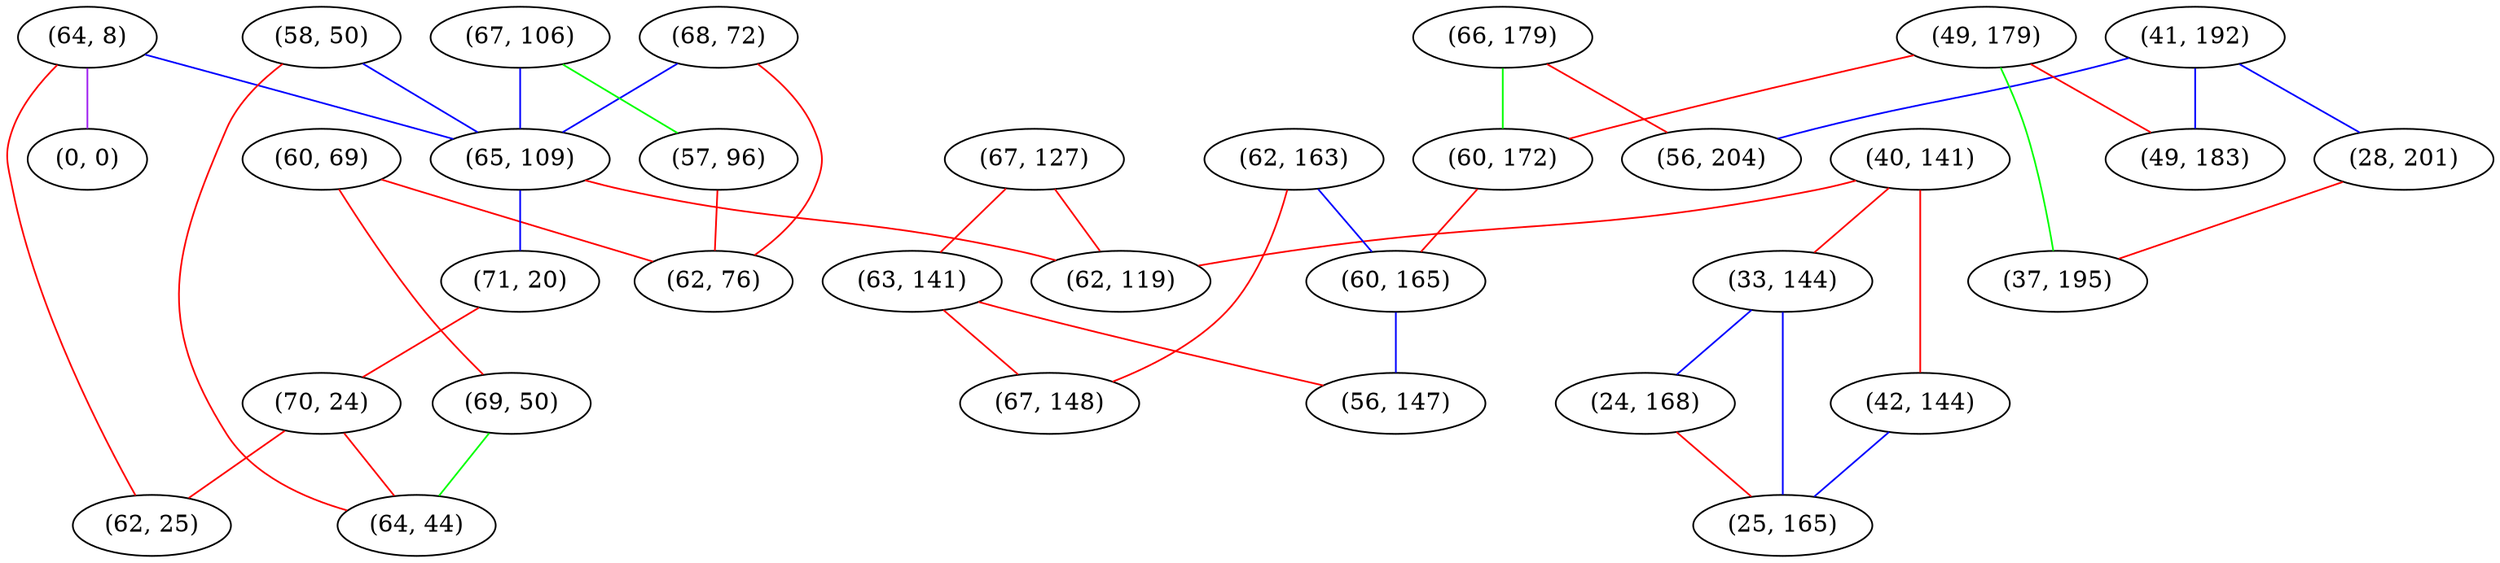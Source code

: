 graph "" {
"(60, 69)";
"(41, 192)";
"(49, 179)";
"(68, 72)";
"(28, 201)";
"(67, 106)";
"(67, 127)";
"(64, 8)";
"(58, 50)";
"(40, 141)";
"(65, 109)";
"(62, 119)";
"(57, 96)";
"(63, 141)";
"(42, 144)";
"(37, 195)";
"(71, 20)";
"(0, 0)";
"(66, 179)";
"(62, 163)";
"(33, 144)";
"(69, 50)";
"(70, 24)";
"(56, 204)";
"(60, 172)";
"(60, 165)";
"(62, 76)";
"(56, 147)";
"(24, 168)";
"(25, 165)";
"(67, 148)";
"(64, 44)";
"(49, 183)";
"(62, 25)";
"(60, 69)" -- "(62, 76)"  [color=red, key=0, weight=1];
"(60, 69)" -- "(69, 50)"  [color=red, key=0, weight=1];
"(41, 192)" -- "(56, 204)"  [color=blue, key=0, weight=3];
"(41, 192)" -- "(28, 201)"  [color=blue, key=0, weight=3];
"(41, 192)" -- "(49, 183)"  [color=blue, key=0, weight=3];
"(49, 179)" -- "(49, 183)"  [color=red, key=0, weight=1];
"(49, 179)" -- "(60, 172)"  [color=red, key=0, weight=1];
"(49, 179)" -- "(37, 195)"  [color=green, key=0, weight=2];
"(68, 72)" -- "(62, 76)"  [color=red, key=0, weight=1];
"(68, 72)" -- "(65, 109)"  [color=blue, key=0, weight=3];
"(28, 201)" -- "(37, 195)"  [color=red, key=0, weight=1];
"(67, 106)" -- "(65, 109)"  [color=blue, key=0, weight=3];
"(67, 106)" -- "(57, 96)"  [color=green, key=0, weight=2];
"(67, 127)" -- "(63, 141)"  [color=red, key=0, weight=1];
"(67, 127)" -- "(62, 119)"  [color=red, key=0, weight=1];
"(64, 8)" -- "(65, 109)"  [color=blue, key=0, weight=3];
"(64, 8)" -- "(62, 25)"  [color=red, key=0, weight=1];
"(64, 8)" -- "(0, 0)"  [color=purple, key=0, weight=4];
"(58, 50)" -- "(65, 109)"  [color=blue, key=0, weight=3];
"(58, 50)" -- "(64, 44)"  [color=red, key=0, weight=1];
"(40, 141)" -- "(42, 144)"  [color=red, key=0, weight=1];
"(40, 141)" -- "(33, 144)"  [color=red, key=0, weight=1];
"(40, 141)" -- "(62, 119)"  [color=red, key=0, weight=1];
"(65, 109)" -- "(71, 20)"  [color=blue, key=0, weight=3];
"(65, 109)" -- "(62, 119)"  [color=red, key=0, weight=1];
"(57, 96)" -- "(62, 76)"  [color=red, key=0, weight=1];
"(63, 141)" -- "(56, 147)"  [color=red, key=0, weight=1];
"(63, 141)" -- "(67, 148)"  [color=red, key=0, weight=1];
"(42, 144)" -- "(25, 165)"  [color=blue, key=0, weight=3];
"(71, 20)" -- "(70, 24)"  [color=red, key=0, weight=1];
"(66, 179)" -- "(60, 172)"  [color=green, key=0, weight=2];
"(66, 179)" -- "(56, 204)"  [color=red, key=0, weight=1];
"(62, 163)" -- "(60, 165)"  [color=blue, key=0, weight=3];
"(62, 163)" -- "(67, 148)"  [color=red, key=0, weight=1];
"(33, 144)" -- "(25, 165)"  [color=blue, key=0, weight=3];
"(33, 144)" -- "(24, 168)"  [color=blue, key=0, weight=3];
"(69, 50)" -- "(64, 44)"  [color=green, key=0, weight=2];
"(70, 24)" -- "(62, 25)"  [color=red, key=0, weight=1];
"(70, 24)" -- "(64, 44)"  [color=red, key=0, weight=1];
"(60, 172)" -- "(60, 165)"  [color=red, key=0, weight=1];
"(60, 165)" -- "(56, 147)"  [color=blue, key=0, weight=3];
"(24, 168)" -- "(25, 165)"  [color=red, key=0, weight=1];
}

